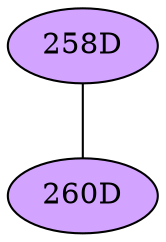 // The Round Table
graph {
	"258D" [fillcolor="#D3A4FF" style=radial]
	"260D" [fillcolor="#D3A4FF" style=radial]
	"258D" -- "260D" [penwidth=1]
}
